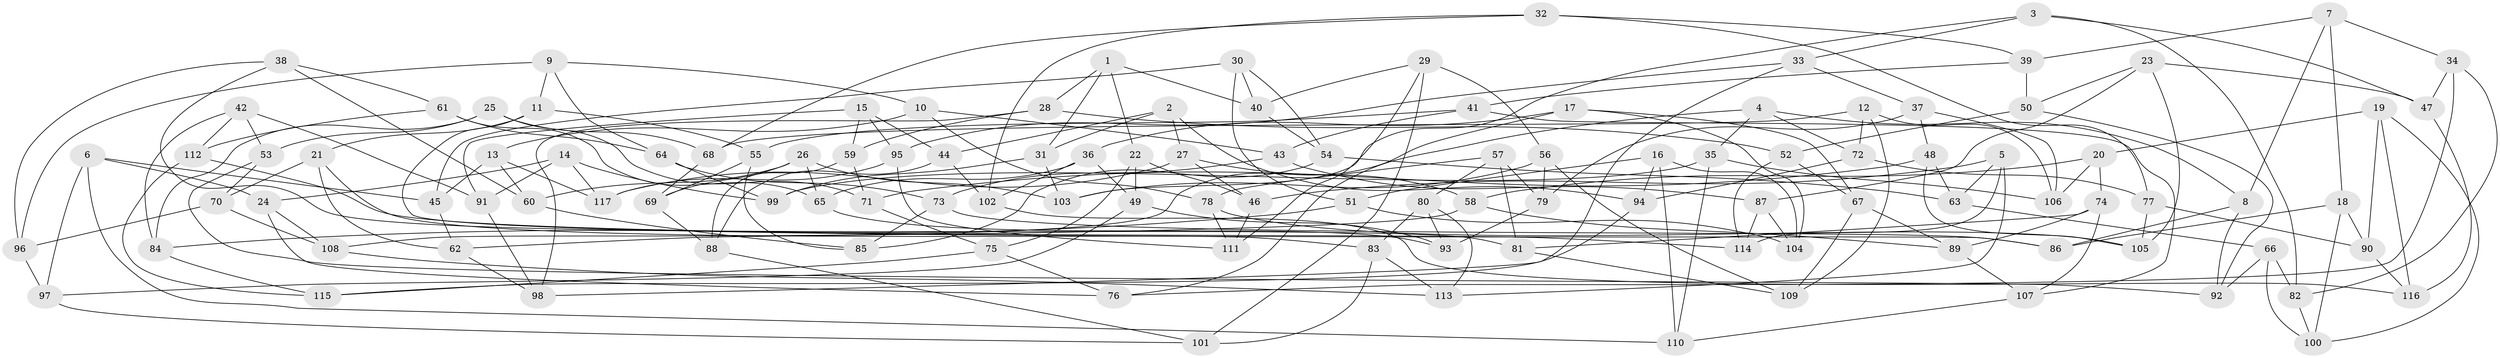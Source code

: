 // coarse degree distribution, {4: 0.3142857142857143, 6: 0.5428571428571428, 3: 0.014285714285714285, 5: 0.12857142857142856}
// Generated by graph-tools (version 1.1) at 2025/42/03/06/25 10:42:24]
// undirected, 117 vertices, 234 edges
graph export_dot {
graph [start="1"]
  node [color=gray90,style=filled];
  1;
  2;
  3;
  4;
  5;
  6;
  7;
  8;
  9;
  10;
  11;
  12;
  13;
  14;
  15;
  16;
  17;
  18;
  19;
  20;
  21;
  22;
  23;
  24;
  25;
  26;
  27;
  28;
  29;
  30;
  31;
  32;
  33;
  34;
  35;
  36;
  37;
  38;
  39;
  40;
  41;
  42;
  43;
  44;
  45;
  46;
  47;
  48;
  49;
  50;
  51;
  52;
  53;
  54;
  55;
  56;
  57;
  58;
  59;
  60;
  61;
  62;
  63;
  64;
  65;
  66;
  67;
  68;
  69;
  70;
  71;
  72;
  73;
  74;
  75;
  76;
  77;
  78;
  79;
  80;
  81;
  82;
  83;
  84;
  85;
  86;
  87;
  88;
  89;
  90;
  91;
  92;
  93;
  94;
  95;
  96;
  97;
  98;
  99;
  100;
  101;
  102;
  103;
  104;
  105;
  106;
  107;
  108;
  109;
  110;
  111;
  112;
  113;
  114;
  115;
  116;
  117;
  1 -- 28;
  1 -- 31;
  1 -- 40;
  1 -- 22;
  2 -- 44;
  2 -- 31;
  2 -- 94;
  2 -- 27;
  3 -- 103;
  3 -- 47;
  3 -- 82;
  3 -- 33;
  4 -- 76;
  4 -- 35;
  4 -- 8;
  4 -- 72;
  5 -- 114;
  5 -- 63;
  5 -- 113;
  5 -- 46;
  6 -- 110;
  6 -- 97;
  6 -- 45;
  6 -- 24;
  7 -- 8;
  7 -- 34;
  7 -- 39;
  7 -- 18;
  8 -- 86;
  8 -- 92;
  9 -- 96;
  9 -- 11;
  9 -- 64;
  9 -- 10;
  10 -- 13;
  10 -- 43;
  10 -- 78;
  11 -- 21;
  11 -- 55;
  11 -- 86;
  12 -- 68;
  12 -- 109;
  12 -- 106;
  12 -- 72;
  13 -- 117;
  13 -- 45;
  13 -- 60;
  14 -- 24;
  14 -- 99;
  14 -- 117;
  14 -- 91;
  15 -- 44;
  15 -- 59;
  15 -- 91;
  15 -- 95;
  16 -- 104;
  16 -- 94;
  16 -- 51;
  16 -- 110;
  17 -- 36;
  17 -- 108;
  17 -- 104;
  17 -- 67;
  18 -- 100;
  18 -- 90;
  18 -- 86;
  19 -- 116;
  19 -- 20;
  19 -- 90;
  19 -- 100;
  20 -- 58;
  20 -- 74;
  20 -- 106;
  21 -- 70;
  21 -- 83;
  21 -- 62;
  22 -- 49;
  22 -- 46;
  22 -- 75;
  23 -- 105;
  23 -- 50;
  23 -- 87;
  23 -- 47;
  24 -- 108;
  24 -- 76;
  25 -- 84;
  25 -- 53;
  25 -- 68;
  25 -- 71;
  26 -- 65;
  26 -- 69;
  26 -- 60;
  26 -- 103;
  27 -- 117;
  27 -- 58;
  27 -- 46;
  28 -- 59;
  28 -- 52;
  28 -- 98;
  29 -- 56;
  29 -- 101;
  29 -- 40;
  29 -- 111;
  30 -- 45;
  30 -- 40;
  30 -- 51;
  30 -- 54;
  31 -- 99;
  31 -- 103;
  32 -- 68;
  32 -- 77;
  32 -- 39;
  32 -- 102;
  33 -- 37;
  33 -- 95;
  33 -- 98;
  34 -- 47;
  34 -- 76;
  34 -- 82;
  35 -- 99;
  35 -- 110;
  35 -- 106;
  36 -- 49;
  36 -- 65;
  36 -- 102;
  37 -- 48;
  37 -- 106;
  37 -- 79;
  38 -- 81;
  38 -- 96;
  38 -- 60;
  38 -- 61;
  39 -- 50;
  39 -- 41;
  40 -- 54;
  41 -- 43;
  41 -- 107;
  41 -- 55;
  42 -- 91;
  42 -- 112;
  42 -- 84;
  42 -- 53;
  43 -- 87;
  43 -- 73;
  44 -- 88;
  44 -- 102;
  45 -- 62;
  46 -- 111;
  47 -- 116;
  48 -- 105;
  48 -- 71;
  48 -- 63;
  49 -- 97;
  49 -- 93;
  50 -- 52;
  50 -- 92;
  51 -- 104;
  51 -- 84;
  52 -- 114;
  52 -- 67;
  53 -- 92;
  53 -- 70;
  54 -- 85;
  54 -- 63;
  55 -- 85;
  55 -- 69;
  56 -- 103;
  56 -- 109;
  56 -- 79;
  57 -- 80;
  57 -- 81;
  57 -- 78;
  57 -- 79;
  58 -- 62;
  58 -- 89;
  59 -- 88;
  59 -- 71;
  60 -- 85;
  61 -- 112;
  61 -- 64;
  61 -- 65;
  62 -- 98;
  63 -- 66;
  64 -- 99;
  64 -- 73;
  65 -- 93;
  66 -- 100;
  66 -- 92;
  66 -- 82;
  67 -- 89;
  67 -- 109;
  68 -- 69;
  69 -- 88;
  70 -- 108;
  70 -- 96;
  71 -- 75;
  72 -- 77;
  72 -- 94;
  73 -- 85;
  73 -- 86;
  74 -- 107;
  74 -- 81;
  74 -- 89;
  75 -- 115;
  75 -- 76;
  77 -- 90;
  77 -- 105;
  78 -- 105;
  78 -- 111;
  79 -- 93;
  80 -- 113;
  80 -- 83;
  80 -- 93;
  81 -- 109;
  82 -- 100;
  83 -- 101;
  83 -- 113;
  84 -- 115;
  87 -- 114;
  87 -- 104;
  88 -- 101;
  89 -- 107;
  90 -- 116;
  91 -- 98;
  94 -- 115;
  95 -- 117;
  95 -- 111;
  96 -- 97;
  97 -- 101;
  102 -- 116;
  107 -- 110;
  108 -- 113;
  112 -- 115;
  112 -- 114;
}
